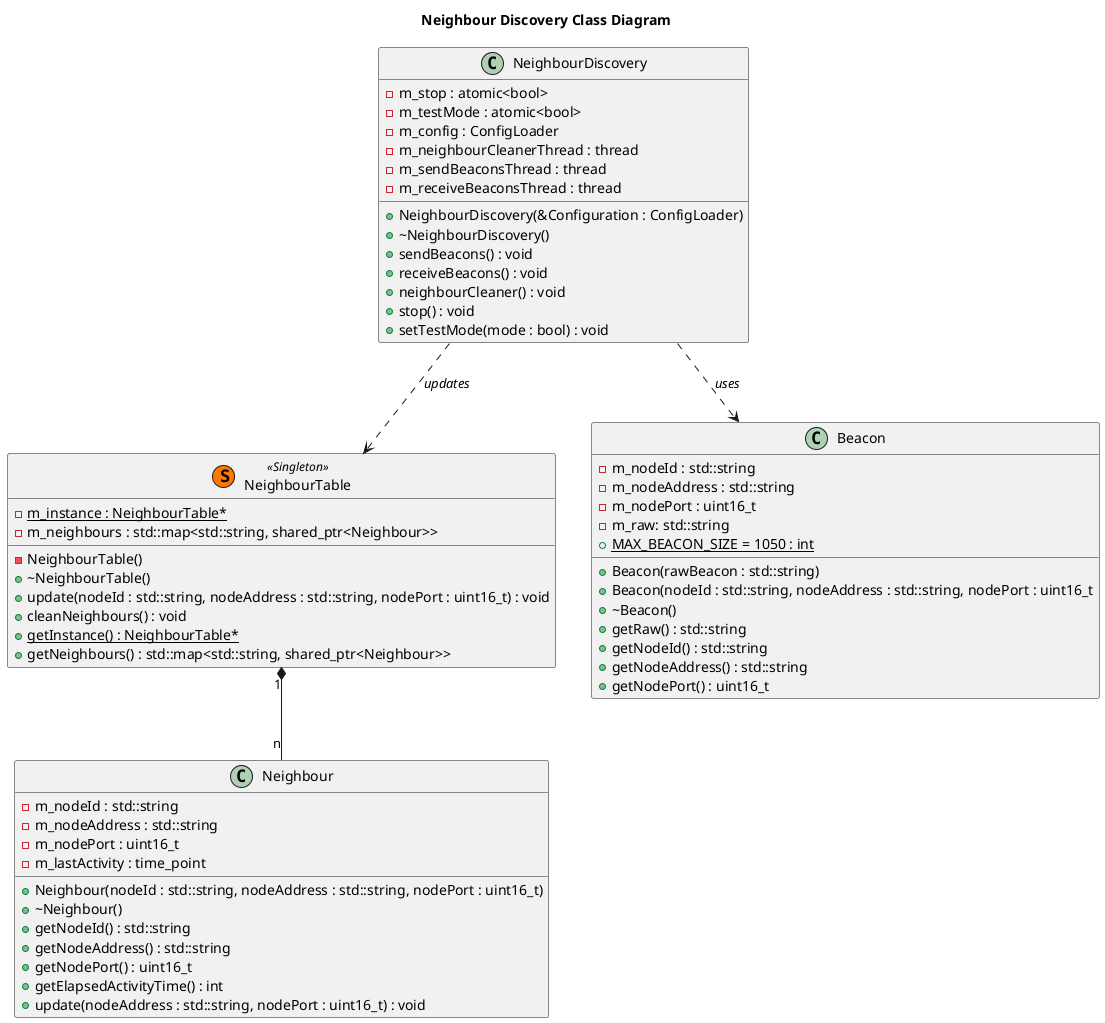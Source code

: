 @startuml

title Neighbour Discovery Class Diagram

class Neighbour {
	-m_nodeId : std::string
	-m_nodeAddress : std::string
	-m_nodePort : uint16_t
	-m_lastActivity : time_point
	+Neighbour(nodeId : std::string, nodeAddress : std::string, nodePort : uint16_t)
	+~Neighbour()
	+getNodeId() : std::string
	+getNodeAddress() : std::string
	+getNodePort() : uint16_t
	+getElapsedActivityTime() : int
	+update(nodeAddress : std::string, nodePort : uint16_t) : void
}

class NeighbourTable << (S,#FF7700) Singleton >> {
 	-{static} m_instance : NeighbourTable*
 	-m_neighbours : std::map<std::string, shared_ptr<Neighbour>>
	-NeighbourTable()
	+~NeighbourTable()
	+update(nodeId : std::string, nodeAddress : std::string, nodePort : uint16_t) : void
	+cleanNeighbours() : void
	+getInstance() : {static} NeighbourTable*
	+getNeighbours() : std::map<std::string, shared_ptr<Neighbour>>
}

class NeighbourDiscovery {
	-m_stop : atomic<bool>
	-m_testMode : atomic<bool>
	-m_config : ConfigLoader
	-m_neighbourCleanerThread : thread
	-m_sendBeaconsThread : thread
	-m_receiveBeaconsThread : thread
	+NeighbourDiscovery(&Configuration : ConfigLoader)
	+~NeighbourDiscovery()
	+sendBeacons() : void
	+receiveBeacons() : void
	+neighbourCleaner() : void
	+stop() : void
	+setTestMode(mode : bool) : void
}

class Beacon {
	-m_nodeId : std::string
	-m_nodeAddress : std::string
	-m_nodePort : uint16_t
	-m_raw: std::string
	+{static} MAX_BEACON_SIZE = 1050 : int
	+Beacon(rawBeacon : std::string)
	+Beacon(nodeId : std::string, nodeAddress : std::string, nodePort : uint16_t
	+~Beacon()
	+getRaw() : std::string
	+getNodeId() : std::string
	+getNodeAddress() : std::string
	+getNodePort() : uint16_t
}

NeighbourDiscovery ..> Beacon : <i>uses</i>
NeighbourTable "1" *-- "n" Neighbour
NeighbourDiscovery ..> NeighbourTable : <i>updates</i>

@enduml